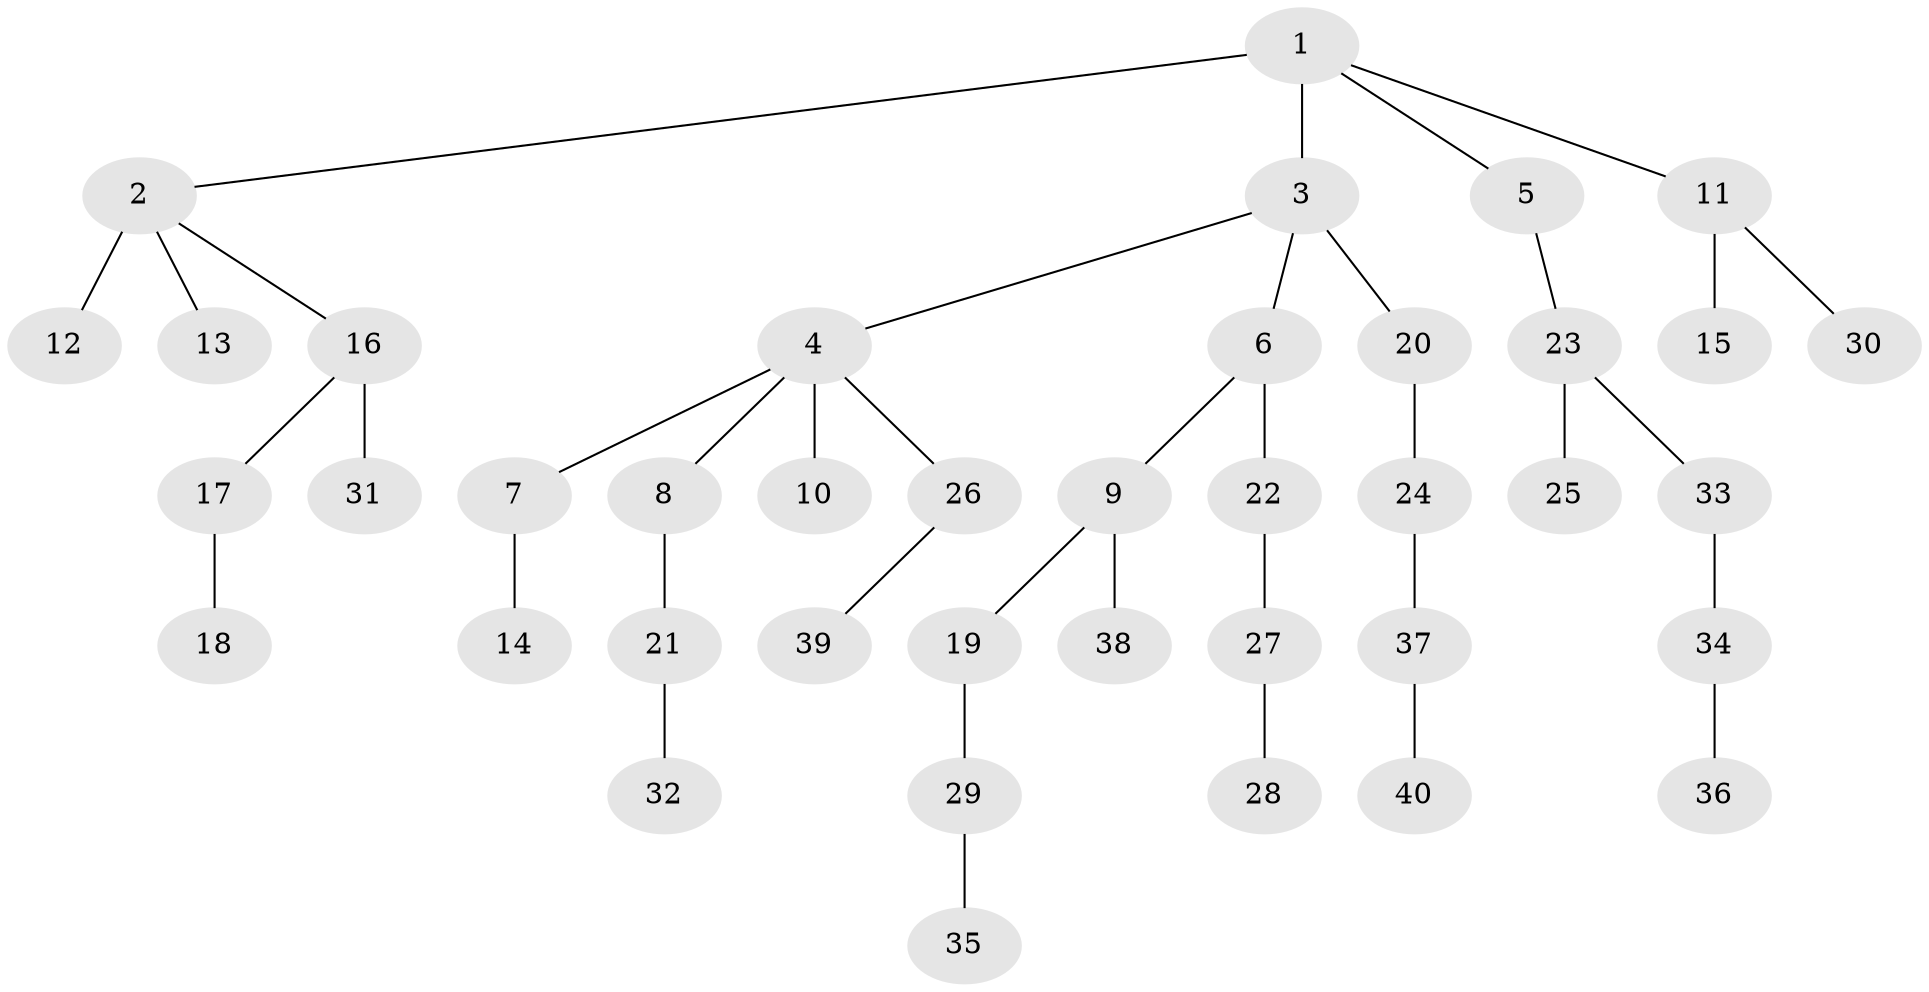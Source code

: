 // original degree distribution, {7: 0.010101010101010102, 4: 0.09090909090909091, 5: 0.030303030303030304, 3: 0.10101010101010101, 1: 0.48484848484848486, 2: 0.2727272727272727, 6: 0.010101010101010102}
// Generated by graph-tools (version 1.1) at 2025/51/03/04/25 22:51:56]
// undirected, 40 vertices, 39 edges
graph export_dot {
  node [color=gray90,style=filled];
  1;
  2;
  3;
  4;
  5;
  6;
  7;
  8;
  9;
  10;
  11;
  12;
  13;
  14;
  15;
  16;
  17;
  18;
  19;
  20;
  21;
  22;
  23;
  24;
  25;
  26;
  27;
  28;
  29;
  30;
  31;
  32;
  33;
  34;
  35;
  36;
  37;
  38;
  39;
  40;
  1 -- 2 [weight=1.0];
  1 -- 3 [weight=3.0];
  1 -- 5 [weight=1.0];
  1 -- 11 [weight=1.0];
  2 -- 12 [weight=3.0];
  2 -- 13 [weight=1.0];
  2 -- 16 [weight=1.0];
  3 -- 4 [weight=1.0];
  3 -- 6 [weight=1.0];
  3 -- 20 [weight=1.0];
  4 -- 7 [weight=1.0];
  4 -- 8 [weight=1.0];
  4 -- 10 [weight=3.0];
  4 -- 26 [weight=1.0];
  5 -- 23 [weight=1.0];
  6 -- 9 [weight=1.0];
  6 -- 22 [weight=2.0];
  7 -- 14 [weight=1.0];
  8 -- 21 [weight=1.0];
  9 -- 19 [weight=1.0];
  9 -- 38 [weight=1.0];
  11 -- 15 [weight=1.0];
  11 -- 30 [weight=1.0];
  16 -- 17 [weight=1.0];
  16 -- 31 [weight=1.0];
  17 -- 18 [weight=1.0];
  19 -- 29 [weight=1.0];
  20 -- 24 [weight=1.0];
  21 -- 32 [weight=1.0];
  22 -- 27 [weight=1.0];
  23 -- 25 [weight=1.0];
  23 -- 33 [weight=1.0];
  24 -- 37 [weight=1.0];
  26 -- 39 [weight=1.0];
  27 -- 28 [weight=1.0];
  29 -- 35 [weight=1.0];
  33 -- 34 [weight=1.0];
  34 -- 36 [weight=1.0];
  37 -- 40 [weight=1.0];
}
